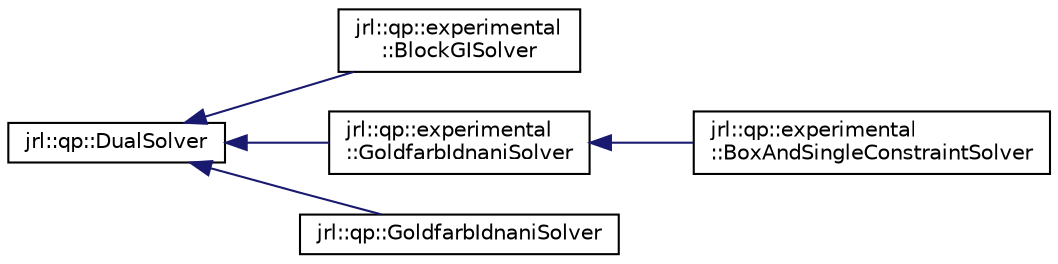 digraph "Graphical Class Hierarchy"
{
 // LATEX_PDF_SIZE
  edge [fontname="Helvetica",fontsize="10",labelfontname="Helvetica",labelfontsize="10"];
  node [fontname="Helvetica",fontsize="10",shape=record];
  rankdir="LR";
  Node0 [label="jrl::qp::DualSolver",height=0.2,width=0.4,color="black", fillcolor="white", style="filled",URL="$classjrl_1_1qp_1_1DualSolver.html",tooltip=" "];
  Node0 -> Node1 [dir="back",color="midnightblue",fontsize="10",style="solid",fontname="Helvetica"];
  Node1 [label="jrl::qp::experimental\l::BlockGISolver",height=0.2,width=0.4,color="black", fillcolor="white", style="filled",URL="$classjrl_1_1qp_1_1experimental_1_1BlockGISolver.html",tooltip=" "];
  Node0 -> Node2 [dir="back",color="midnightblue",fontsize="10",style="solid",fontname="Helvetica"];
  Node2 [label="jrl::qp::experimental\l::GoldfarbIdnaniSolver",height=0.2,width=0.4,color="black", fillcolor="white", style="filled",URL="$classjrl_1_1qp_1_1experimental_1_1GoldfarbIdnaniSolver.html",tooltip=" "];
  Node2 -> Node3 [dir="back",color="midnightblue",fontsize="10",style="solid",fontname="Helvetica"];
  Node3 [label="jrl::qp::experimental\l::BoxAndSingleConstraintSolver",height=0.2,width=0.4,color="black", fillcolor="white", style="filled",URL="$classjrl_1_1qp_1_1experimental_1_1BoxAndSingleConstraintSolver.html",tooltip=" "];
  Node0 -> Node4 [dir="back",color="midnightblue",fontsize="10",style="solid",fontname="Helvetica"];
  Node4 [label="jrl::qp::GoldfarbIdnaniSolver",height=0.2,width=0.4,color="black", fillcolor="white", style="filled",URL="$classjrl_1_1qp_1_1GoldfarbIdnaniSolver.html",tooltip=" "];
}
